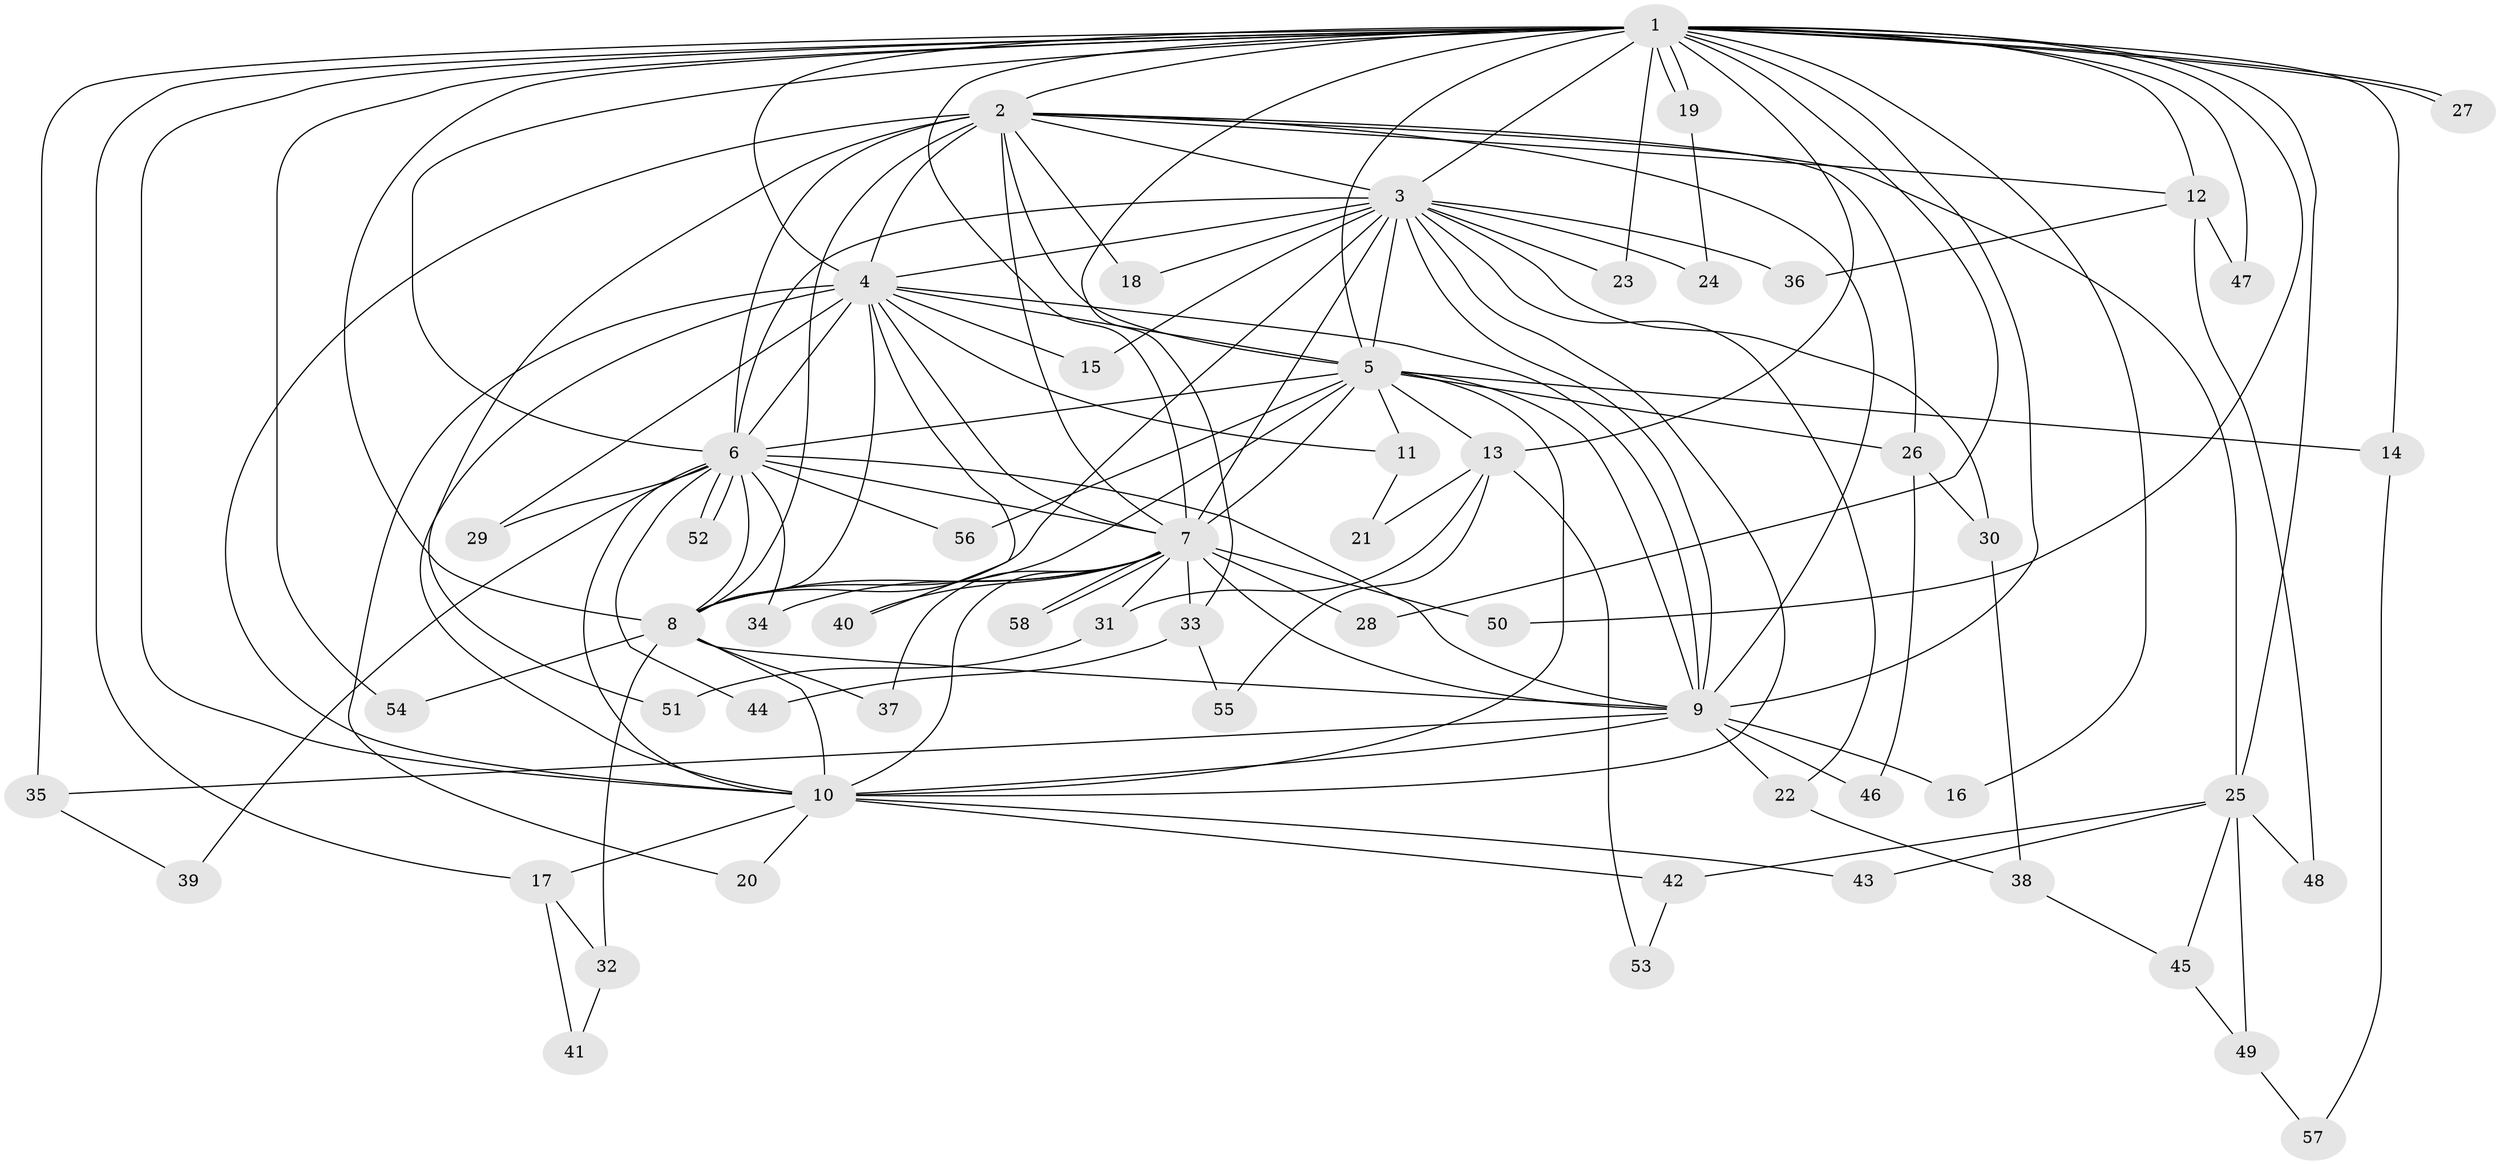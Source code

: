 // Generated by graph-tools (version 1.1) at 2025/11/02/27/25 16:11:01]
// undirected, 58 vertices, 141 edges
graph export_dot {
graph [start="1"]
  node [color=gray90,style=filled];
  1;
  2;
  3;
  4;
  5;
  6;
  7;
  8;
  9;
  10;
  11;
  12;
  13;
  14;
  15;
  16;
  17;
  18;
  19;
  20;
  21;
  22;
  23;
  24;
  25;
  26;
  27;
  28;
  29;
  30;
  31;
  32;
  33;
  34;
  35;
  36;
  37;
  38;
  39;
  40;
  41;
  42;
  43;
  44;
  45;
  46;
  47;
  48;
  49;
  50;
  51;
  52;
  53;
  54;
  55;
  56;
  57;
  58;
  1 -- 2;
  1 -- 3;
  1 -- 4;
  1 -- 5;
  1 -- 6;
  1 -- 7;
  1 -- 8;
  1 -- 9;
  1 -- 10;
  1 -- 12;
  1 -- 13;
  1 -- 14;
  1 -- 16;
  1 -- 17;
  1 -- 19;
  1 -- 19;
  1 -- 23;
  1 -- 25;
  1 -- 27;
  1 -- 27;
  1 -- 28;
  1 -- 33;
  1 -- 35;
  1 -- 47;
  1 -- 50;
  1 -- 54;
  2 -- 3;
  2 -- 4;
  2 -- 5;
  2 -- 6;
  2 -- 7;
  2 -- 8;
  2 -- 9;
  2 -- 10;
  2 -- 12;
  2 -- 18;
  2 -- 25;
  2 -- 26;
  2 -- 51;
  3 -- 4;
  3 -- 5;
  3 -- 6;
  3 -- 7;
  3 -- 8;
  3 -- 9;
  3 -- 10;
  3 -- 15;
  3 -- 18;
  3 -- 22;
  3 -- 23;
  3 -- 24;
  3 -- 30;
  3 -- 36;
  4 -- 5;
  4 -- 6;
  4 -- 7;
  4 -- 8;
  4 -- 9;
  4 -- 10;
  4 -- 11;
  4 -- 15;
  4 -- 20;
  4 -- 29;
  4 -- 40;
  5 -- 6;
  5 -- 7;
  5 -- 8;
  5 -- 9;
  5 -- 10;
  5 -- 11;
  5 -- 13;
  5 -- 14;
  5 -- 26;
  5 -- 56;
  6 -- 7;
  6 -- 8;
  6 -- 9;
  6 -- 10;
  6 -- 29;
  6 -- 34;
  6 -- 39;
  6 -- 44;
  6 -- 52;
  6 -- 52;
  6 -- 56;
  7 -- 8;
  7 -- 9;
  7 -- 10;
  7 -- 28;
  7 -- 31;
  7 -- 33;
  7 -- 34;
  7 -- 37;
  7 -- 40;
  7 -- 50;
  7 -- 58;
  7 -- 58;
  8 -- 9;
  8 -- 10;
  8 -- 32;
  8 -- 37;
  8 -- 54;
  9 -- 10;
  9 -- 16;
  9 -- 22;
  9 -- 35;
  9 -- 46;
  10 -- 17;
  10 -- 20;
  10 -- 42;
  10 -- 43;
  11 -- 21;
  12 -- 36;
  12 -- 47;
  12 -- 48;
  13 -- 21;
  13 -- 31;
  13 -- 53;
  13 -- 55;
  14 -- 57;
  17 -- 32;
  17 -- 41;
  19 -- 24;
  22 -- 38;
  25 -- 42;
  25 -- 43;
  25 -- 45;
  25 -- 48;
  25 -- 49;
  26 -- 30;
  26 -- 46;
  30 -- 38;
  31 -- 51;
  32 -- 41;
  33 -- 44;
  33 -- 55;
  35 -- 39;
  38 -- 45;
  42 -- 53;
  45 -- 49;
  49 -- 57;
}
